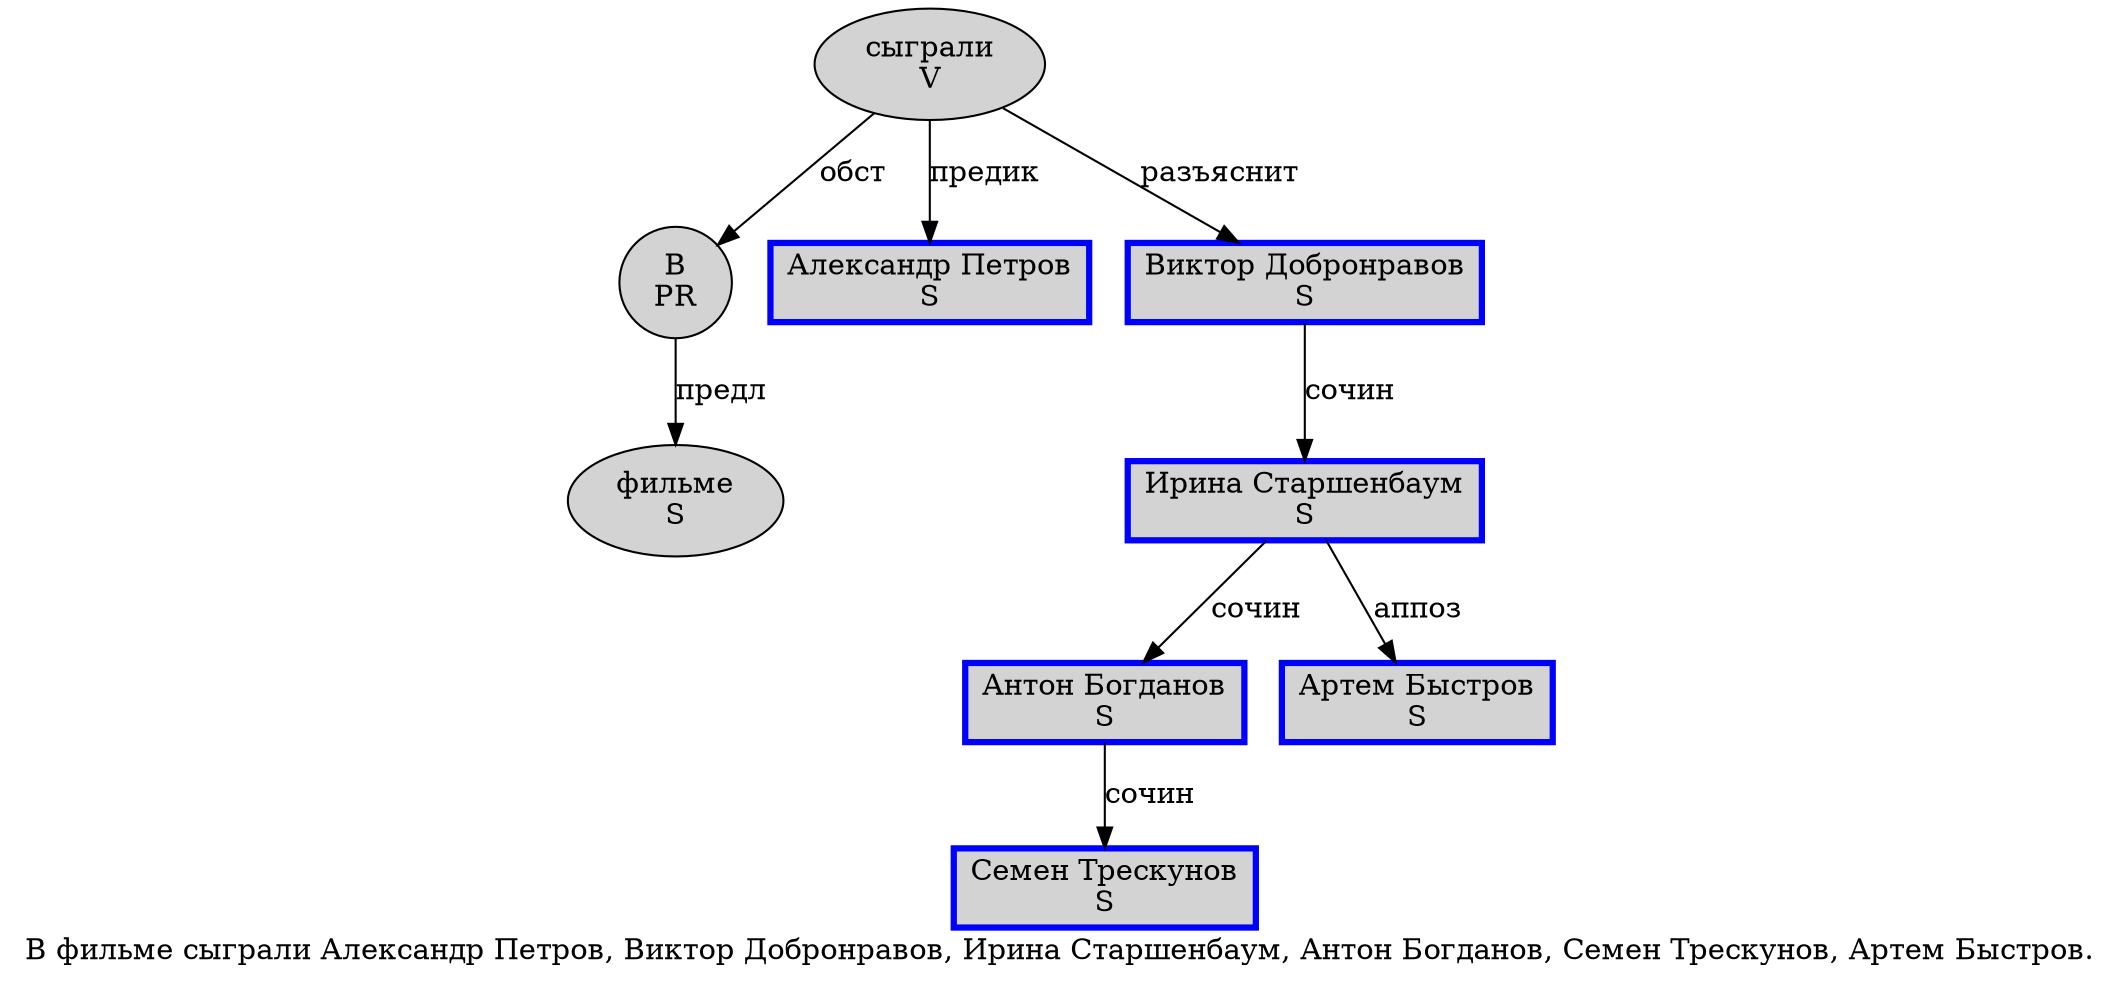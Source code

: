 digraph SENTENCE_1183 {
	graph [label="В фильме сыграли Александр Петров, Виктор Добронравов, Ирина Старшенбаум, Антон Богданов, Семен Трескунов, Артем Быстров."]
	node [style=filled]
		0 [label="В
PR" color="" fillcolor=lightgray penwidth=1 shape=ellipse]
		1 [label="фильме
S" color="" fillcolor=lightgray penwidth=1 shape=ellipse]
		2 [label="сыграли
V" color="" fillcolor=lightgray penwidth=1 shape=ellipse]
		3 [label="Александр Петров
S" color=blue fillcolor=lightgray penwidth=3 shape=box]
		5 [label="Виктор Добронравов
S" color=blue fillcolor=lightgray penwidth=3 shape=box]
		7 [label="Ирина Старшенбаум
S" color=blue fillcolor=lightgray penwidth=3 shape=box]
		9 [label="Антон Богданов
S" color=blue fillcolor=lightgray penwidth=3 shape=box]
		11 [label="Семен Трескунов
S" color=blue fillcolor=lightgray penwidth=3 shape=box]
		13 [label="Артем Быстров
S" color=blue fillcolor=lightgray penwidth=3 shape=box]
			2 -> 0 [label="обст"]
			2 -> 3 [label="предик"]
			2 -> 5 [label="разъяснит"]
			0 -> 1 [label="предл"]
			7 -> 9 [label="сочин"]
			7 -> 13 [label="аппоз"]
			9 -> 11 [label="сочин"]
			5 -> 7 [label="сочин"]
}